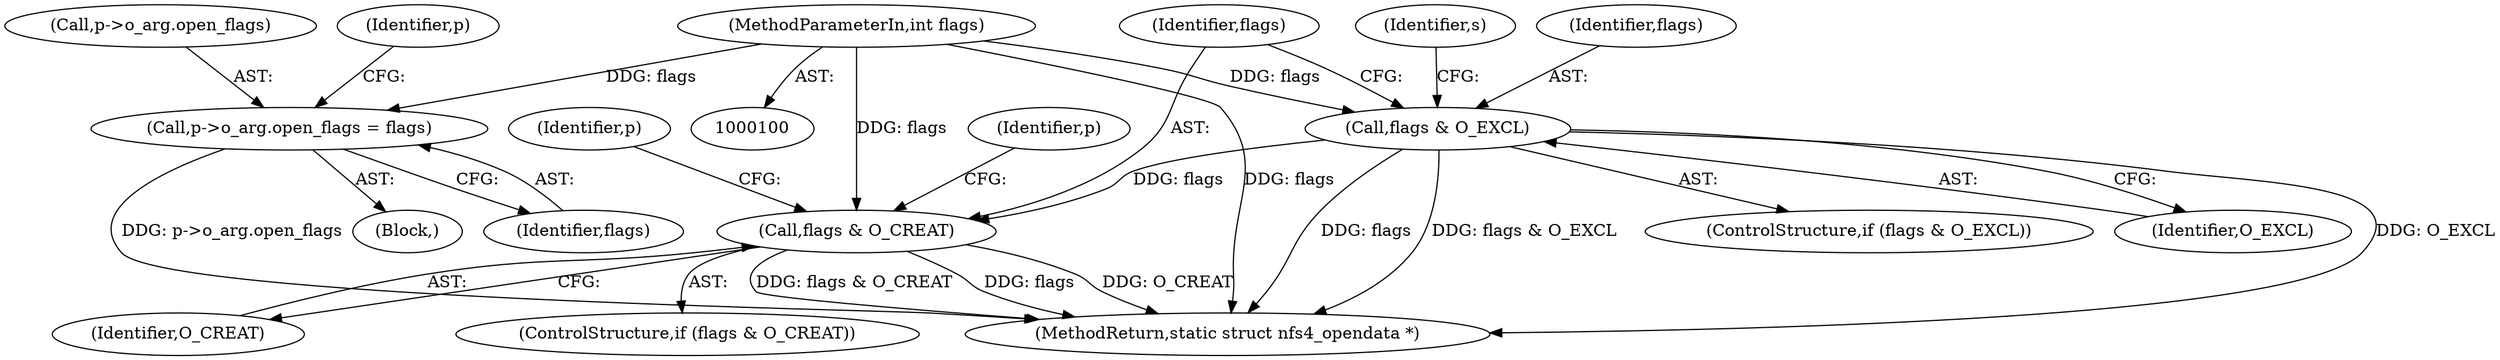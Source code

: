 digraph "1_linux_dc0b027dfadfcb8a5504f7d8052754bf8d501ab9_17@del" {
"1000103" [label="(MethodParameterIn,int flags)"];
"1000201" [label="(Call,p->o_arg.open_flags = flags)"];
"1000268" [label="(Call,flags & O_EXCL)"];
"1000300" [label="(Call,flags & O_CREAT)"];
"1000329" [label="(Identifier,p)"];
"1000200" [label="(Block,)"];
"1000301" [label="(Identifier,flags)"];
"1000300" [label="(Call,flags & O_CREAT)"];
"1000302" [label="(Identifier,O_CREAT)"];
"1000201" [label="(Call,p->o_arg.open_flags = flags)"];
"1000308" [label="(Identifier,p)"];
"1000103" [label="(MethodParameterIn,int flags)"];
"1000267" [label="(ControlStructure,if (flags & O_EXCL))"];
"1000378" [label="(MethodReturn,static struct nfs4_opendata *)"];
"1000270" [label="(Identifier,O_EXCL)"];
"1000202" [label="(Call,p->o_arg.open_flags)"];
"1000269" [label="(Identifier,flags)"];
"1000274" [label="(Identifier,s)"];
"1000211" [label="(Identifier,p)"];
"1000299" [label="(ControlStructure,if (flags & O_CREAT))"];
"1000268" [label="(Call,flags & O_EXCL)"];
"1000207" [label="(Identifier,flags)"];
"1000103" -> "1000100"  [label="AST: "];
"1000103" -> "1000378"  [label="DDG: flags"];
"1000103" -> "1000201"  [label="DDG: flags"];
"1000103" -> "1000268"  [label="DDG: flags"];
"1000103" -> "1000300"  [label="DDG: flags"];
"1000201" -> "1000200"  [label="AST: "];
"1000201" -> "1000207"  [label="CFG: "];
"1000202" -> "1000201"  [label="AST: "];
"1000207" -> "1000201"  [label="AST: "];
"1000211" -> "1000201"  [label="CFG: "];
"1000201" -> "1000378"  [label="DDG: p->o_arg.open_flags"];
"1000268" -> "1000267"  [label="AST: "];
"1000268" -> "1000270"  [label="CFG: "];
"1000269" -> "1000268"  [label="AST: "];
"1000270" -> "1000268"  [label="AST: "];
"1000274" -> "1000268"  [label="CFG: "];
"1000301" -> "1000268"  [label="CFG: "];
"1000268" -> "1000378"  [label="DDG: flags"];
"1000268" -> "1000378"  [label="DDG: flags & O_EXCL"];
"1000268" -> "1000378"  [label="DDG: O_EXCL"];
"1000268" -> "1000300"  [label="DDG: flags"];
"1000300" -> "1000299"  [label="AST: "];
"1000300" -> "1000302"  [label="CFG: "];
"1000301" -> "1000300"  [label="AST: "];
"1000302" -> "1000300"  [label="AST: "];
"1000308" -> "1000300"  [label="CFG: "];
"1000329" -> "1000300"  [label="CFG: "];
"1000300" -> "1000378"  [label="DDG: flags"];
"1000300" -> "1000378"  [label="DDG: O_CREAT"];
"1000300" -> "1000378"  [label="DDG: flags & O_CREAT"];
}

